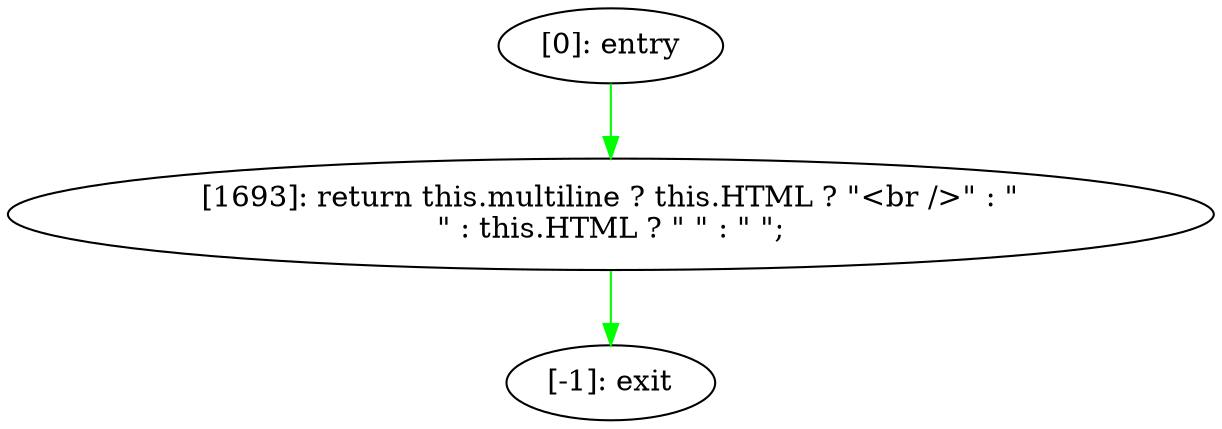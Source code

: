 digraph {
"0" [label="[-1]: exit"] 
"1" [label="[0]: entry"] 
"2" [label="[1693]: return this.multiline ? this.HTML ? \"<br />\" : \"\n\" : this.HTML ? \"&nbsp;\" : \" \";\n"] 
"1" -> "2" [label="" color="green"] 
"2" -> "0" [label="" color="green"] 
}
